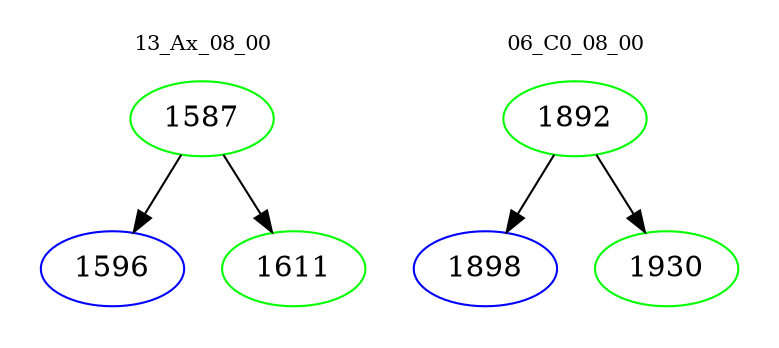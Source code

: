 digraph{
subgraph cluster_0 {
color = white
label = "13_Ax_08_00";
fontsize=10;
T0_1587 [label="1587", color="green"]
T0_1587 -> T0_1596 [color="black"]
T0_1596 [label="1596", color="blue"]
T0_1587 -> T0_1611 [color="black"]
T0_1611 [label="1611", color="green"]
}
subgraph cluster_1 {
color = white
label = "06_C0_08_00";
fontsize=10;
T1_1892 [label="1892", color="green"]
T1_1892 -> T1_1898 [color="black"]
T1_1898 [label="1898", color="blue"]
T1_1892 -> T1_1930 [color="black"]
T1_1930 [label="1930", color="green"]
}
}
